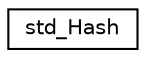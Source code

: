 digraph "Graphical Class Hierarchy"
{
  edge [fontname="Helvetica",fontsize="10",labelfontname="Helvetica",labelfontsize="10"];
  node [fontname="Helvetica",fontsize="10",shape=record];
  rankdir="LR";
  Node0 [label="std_Hash",height=0.2,width=0.4,color="black", fillcolor="white", style="filled",URL="$structaworx_1_1lib_1_1boxing_1_1std__Hash.html"];
}
